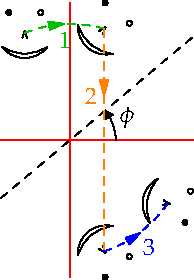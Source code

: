 settings.tex="pdflatex";

texpreamble("\usepackage{amsmath}
\usepackage{amsthm,amssymb}
\usepackage{mathpazo}
\usepackage[svgnames]{xcolor}
");
import graph;

size(140);

real th=40;

picture face;
picture ax;

transform T;
T=shift((-2,3.6));

draw(ax,-4dir(th)--7dir(th),dashed);
draw(ax,"$\phi$",arc((0,0),2E,2dir(th)),ArcArrow);
xaxis(ax,red);
yaxis(ax,red);

draw(face,(-1,0.5)..(0,0.2)..(1,0.5));
draw(face,(-1,0.5)..(0,0)..(1,0.5));
draw(face,(-0.1,0.9)--(0,1.2)--(0.1,0.9));
dot(face,(-0.7,2));
dot(face,(0.7,2),UnFill);


add(ax);
add(T*face);
add(rotate(-th,(0,0))*T*face);
add(reflect((0,0),(1,0))*rotate(-th,(0,0))*T*face);
add(rotate(th,(0,0))*reflect((0,0),(1,0))*rotate(-th,(0,0))*T*face);

pair P=(-2,4.7);
pair Q=reflect((0,0),(1,0))*rotate(-th,(0,0))*P;

draw("1",arc((0,0),length(P),degrees(P),degrees(P)-th),dashed+heavygreen,Arrow(Relative(0.5)));

draw(Label("2",Relative(0.3)),rotate(-th,(0,0))*P--Q,dashed+orange,Arrow(Relative(0.3)));

draw("3",arc((0,0),length(Q),degrees(Q),degrees(Q)+th),dashed+blue,Arrow(Relative(0.5)));
